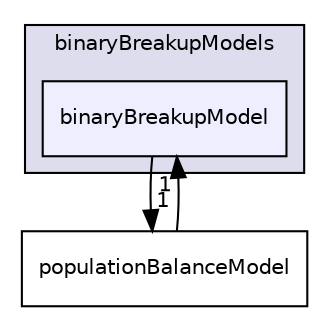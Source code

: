 digraph "src/phaseSystemModels/reactingEulerFoam/phaseSystems/populationBalanceModel/binaryBreakupModels/binaryBreakupModel" {
  bgcolor=transparent;
  compound=true
  node [ fontsize="10", fontname="Helvetica"];
  edge [ labelfontsize="10", labelfontname="Helvetica"];
  subgraph clusterdir_79269f19d25f65a435c840829e6ca20b {
    graph [ bgcolor="#ddddee", pencolor="black", label="binaryBreakupModels" fontname="Helvetica", fontsize="10", URL="dir_79269f19d25f65a435c840829e6ca20b.html"]
  dir_b21d7a131d4a2263d4459a87416a72a5 [shape=box, label="binaryBreakupModel", style="filled", fillcolor="#eeeeff", pencolor="black", URL="dir_b21d7a131d4a2263d4459a87416a72a5.html"];
  }
  dir_6836c8d0bc2688f1a5e39885a04a3d18 [shape=box label="populationBalanceModel" URL="dir_6836c8d0bc2688f1a5e39885a04a3d18.html"];
  dir_b21d7a131d4a2263d4459a87416a72a5->dir_6836c8d0bc2688f1a5e39885a04a3d18 [headlabel="1", labeldistance=1.5 headhref="dir_003261_003295.html"];
  dir_6836c8d0bc2688f1a5e39885a04a3d18->dir_b21d7a131d4a2263d4459a87416a72a5 [headlabel="1", labeldistance=1.5 headhref="dir_003295_003261.html"];
}
